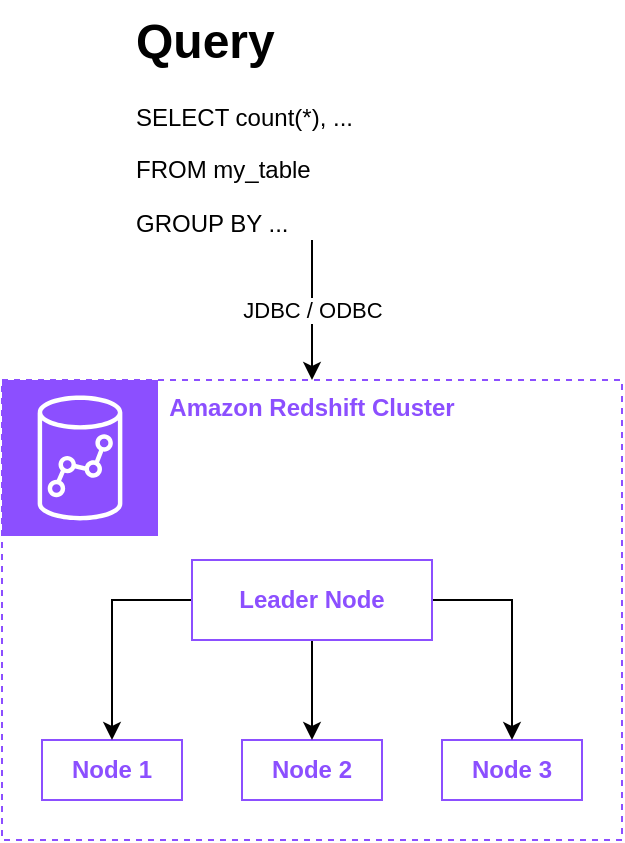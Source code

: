 <mxfile version="26.0.4">
  <diagram name="Page-1" id="VAMbbI06iVgarpAcoKAx">
    <mxGraphModel dx="1114" dy="1198" grid="1" gridSize="10" guides="1" tooltips="1" connect="1" arrows="1" fold="1" page="1" pageScale="1" pageWidth="850" pageHeight="1100" math="0" shadow="0">
      <root>
        <mxCell id="0" />
        <mxCell id="1" parent="0" />
        <mxCell id="hEkdTbpnU1xutKKc0BeM-1" value="" style="sketch=0;points=[[0,0,0],[0.25,0,0],[0.5,0,0],[0.75,0,0],[1,0,0],[0,1,0],[0.25,1,0],[0.5,1,0],[0.75,1,0],[1,1,0],[0,0.25,0],[0,0.5,0],[0,0.75,0],[1,0.25,0],[1,0.5,0],[1,0.75,0]];outlineConnect=0;fontColor=#232F3E;fillColor=#8C4FFF;strokeColor=#ffffff;dashed=0;verticalLabelPosition=bottom;verticalAlign=top;align=center;html=1;fontSize=12;fontStyle=0;aspect=fixed;shape=mxgraph.aws4.resourceIcon;resIcon=mxgraph.aws4.redshift;" vertex="1" parent="1">
          <mxGeometry x="270" y="500" width="78" height="78" as="geometry" />
        </mxCell>
        <mxCell id="hEkdTbpnU1xutKKc0BeM-2" value="Amazon Redshift Cluster" style="rounded=0;whiteSpace=wrap;html=1;fillColor=none;strokeColor=#8C4FFF;dashed=1;verticalAlign=top;fontColor=#8C4FFF;fontStyle=1;fontSize=12;" vertex="1" parent="1">
          <mxGeometry x="270" y="500" width="310" height="230" as="geometry" />
        </mxCell>
        <mxCell id="hEkdTbpnU1xutKKc0BeM-5" value="Node 1" style="rounded=0;whiteSpace=wrap;html=1;fillColor=none;strokeColor=#8C4FFF;verticalAlign=middle;fontColor=#8C4FFF;fontStyle=1;fontSize=12;align=center;" vertex="1" parent="1">
          <mxGeometry x="290" y="680" width="70" height="30" as="geometry" />
        </mxCell>
        <mxCell id="hEkdTbpnU1xutKKc0BeM-6" value="Node 2" style="rounded=0;whiteSpace=wrap;html=1;fillColor=none;strokeColor=#8C4FFF;verticalAlign=middle;fontColor=#8C4FFF;fontStyle=1;fontSize=12;align=center;" vertex="1" parent="1">
          <mxGeometry x="390" y="680" width="70" height="30" as="geometry" />
        </mxCell>
        <mxCell id="hEkdTbpnU1xutKKc0BeM-7" value="Node 3" style="rounded=0;whiteSpace=wrap;html=1;fillColor=none;strokeColor=#8C4FFF;verticalAlign=middle;fontColor=#8C4FFF;fontStyle=1;fontSize=12;align=center;" vertex="1" parent="1">
          <mxGeometry x="490" y="680" width="70" height="30" as="geometry" />
        </mxCell>
        <mxCell id="hEkdTbpnU1xutKKc0BeM-10" style="edgeStyle=orthogonalEdgeStyle;rounded=0;orthogonalLoop=1;jettySize=auto;html=1;exitX=0;exitY=0.5;exitDx=0;exitDy=0;" edge="1" parent="1" source="hEkdTbpnU1xutKKc0BeM-8" target="hEkdTbpnU1xutKKc0BeM-5">
          <mxGeometry relative="1" as="geometry" />
        </mxCell>
        <mxCell id="hEkdTbpnU1xutKKc0BeM-11" style="edgeStyle=orthogonalEdgeStyle;rounded=0;orthogonalLoop=1;jettySize=auto;html=1;exitX=1;exitY=0.5;exitDx=0;exitDy=0;" edge="1" parent="1" source="hEkdTbpnU1xutKKc0BeM-8" target="hEkdTbpnU1xutKKc0BeM-7">
          <mxGeometry relative="1" as="geometry" />
        </mxCell>
        <mxCell id="hEkdTbpnU1xutKKc0BeM-12" style="edgeStyle=orthogonalEdgeStyle;rounded=0;orthogonalLoop=1;jettySize=auto;html=1;exitX=0.5;exitY=1;exitDx=0;exitDy=0;" edge="1" parent="1" source="hEkdTbpnU1xutKKc0BeM-8" target="hEkdTbpnU1xutKKc0BeM-6">
          <mxGeometry relative="1" as="geometry" />
        </mxCell>
        <mxCell id="hEkdTbpnU1xutKKc0BeM-8" value="Leader Node" style="rounded=0;whiteSpace=wrap;html=1;fillColor=none;strokeColor=#8C4FFF;verticalAlign=middle;fontColor=#8C4FFF;fontStyle=1;fontSize=12;align=center;" vertex="1" parent="1">
          <mxGeometry x="365" y="590" width="120" height="40" as="geometry" />
        </mxCell>
        <mxCell id="hEkdTbpnU1xutKKc0BeM-15" value="JDBC / ODBC" style="edgeStyle=orthogonalEdgeStyle;rounded=0;orthogonalLoop=1;jettySize=auto;html=1;" edge="1" parent="1" source="hEkdTbpnU1xutKKc0BeM-14" target="hEkdTbpnU1xutKKc0BeM-2">
          <mxGeometry relative="1" as="geometry" />
        </mxCell>
        <mxCell id="hEkdTbpnU1xutKKc0BeM-14" value="&lt;h1 style=&quot;margin-top: 0px;&quot;&gt;Query&lt;/h1&gt;&lt;p&gt;SELECT count(*), ...&lt;/p&gt;&lt;p&gt;FROM my_table&lt;/p&gt;&lt;p&gt;GROUP BY ...&lt;/p&gt;" style="text;html=1;whiteSpace=wrap;overflow=hidden;rounded=0;" vertex="1" parent="1">
          <mxGeometry x="335" y="310" width="180" height="120" as="geometry" />
        </mxCell>
      </root>
    </mxGraphModel>
  </diagram>
</mxfile>
